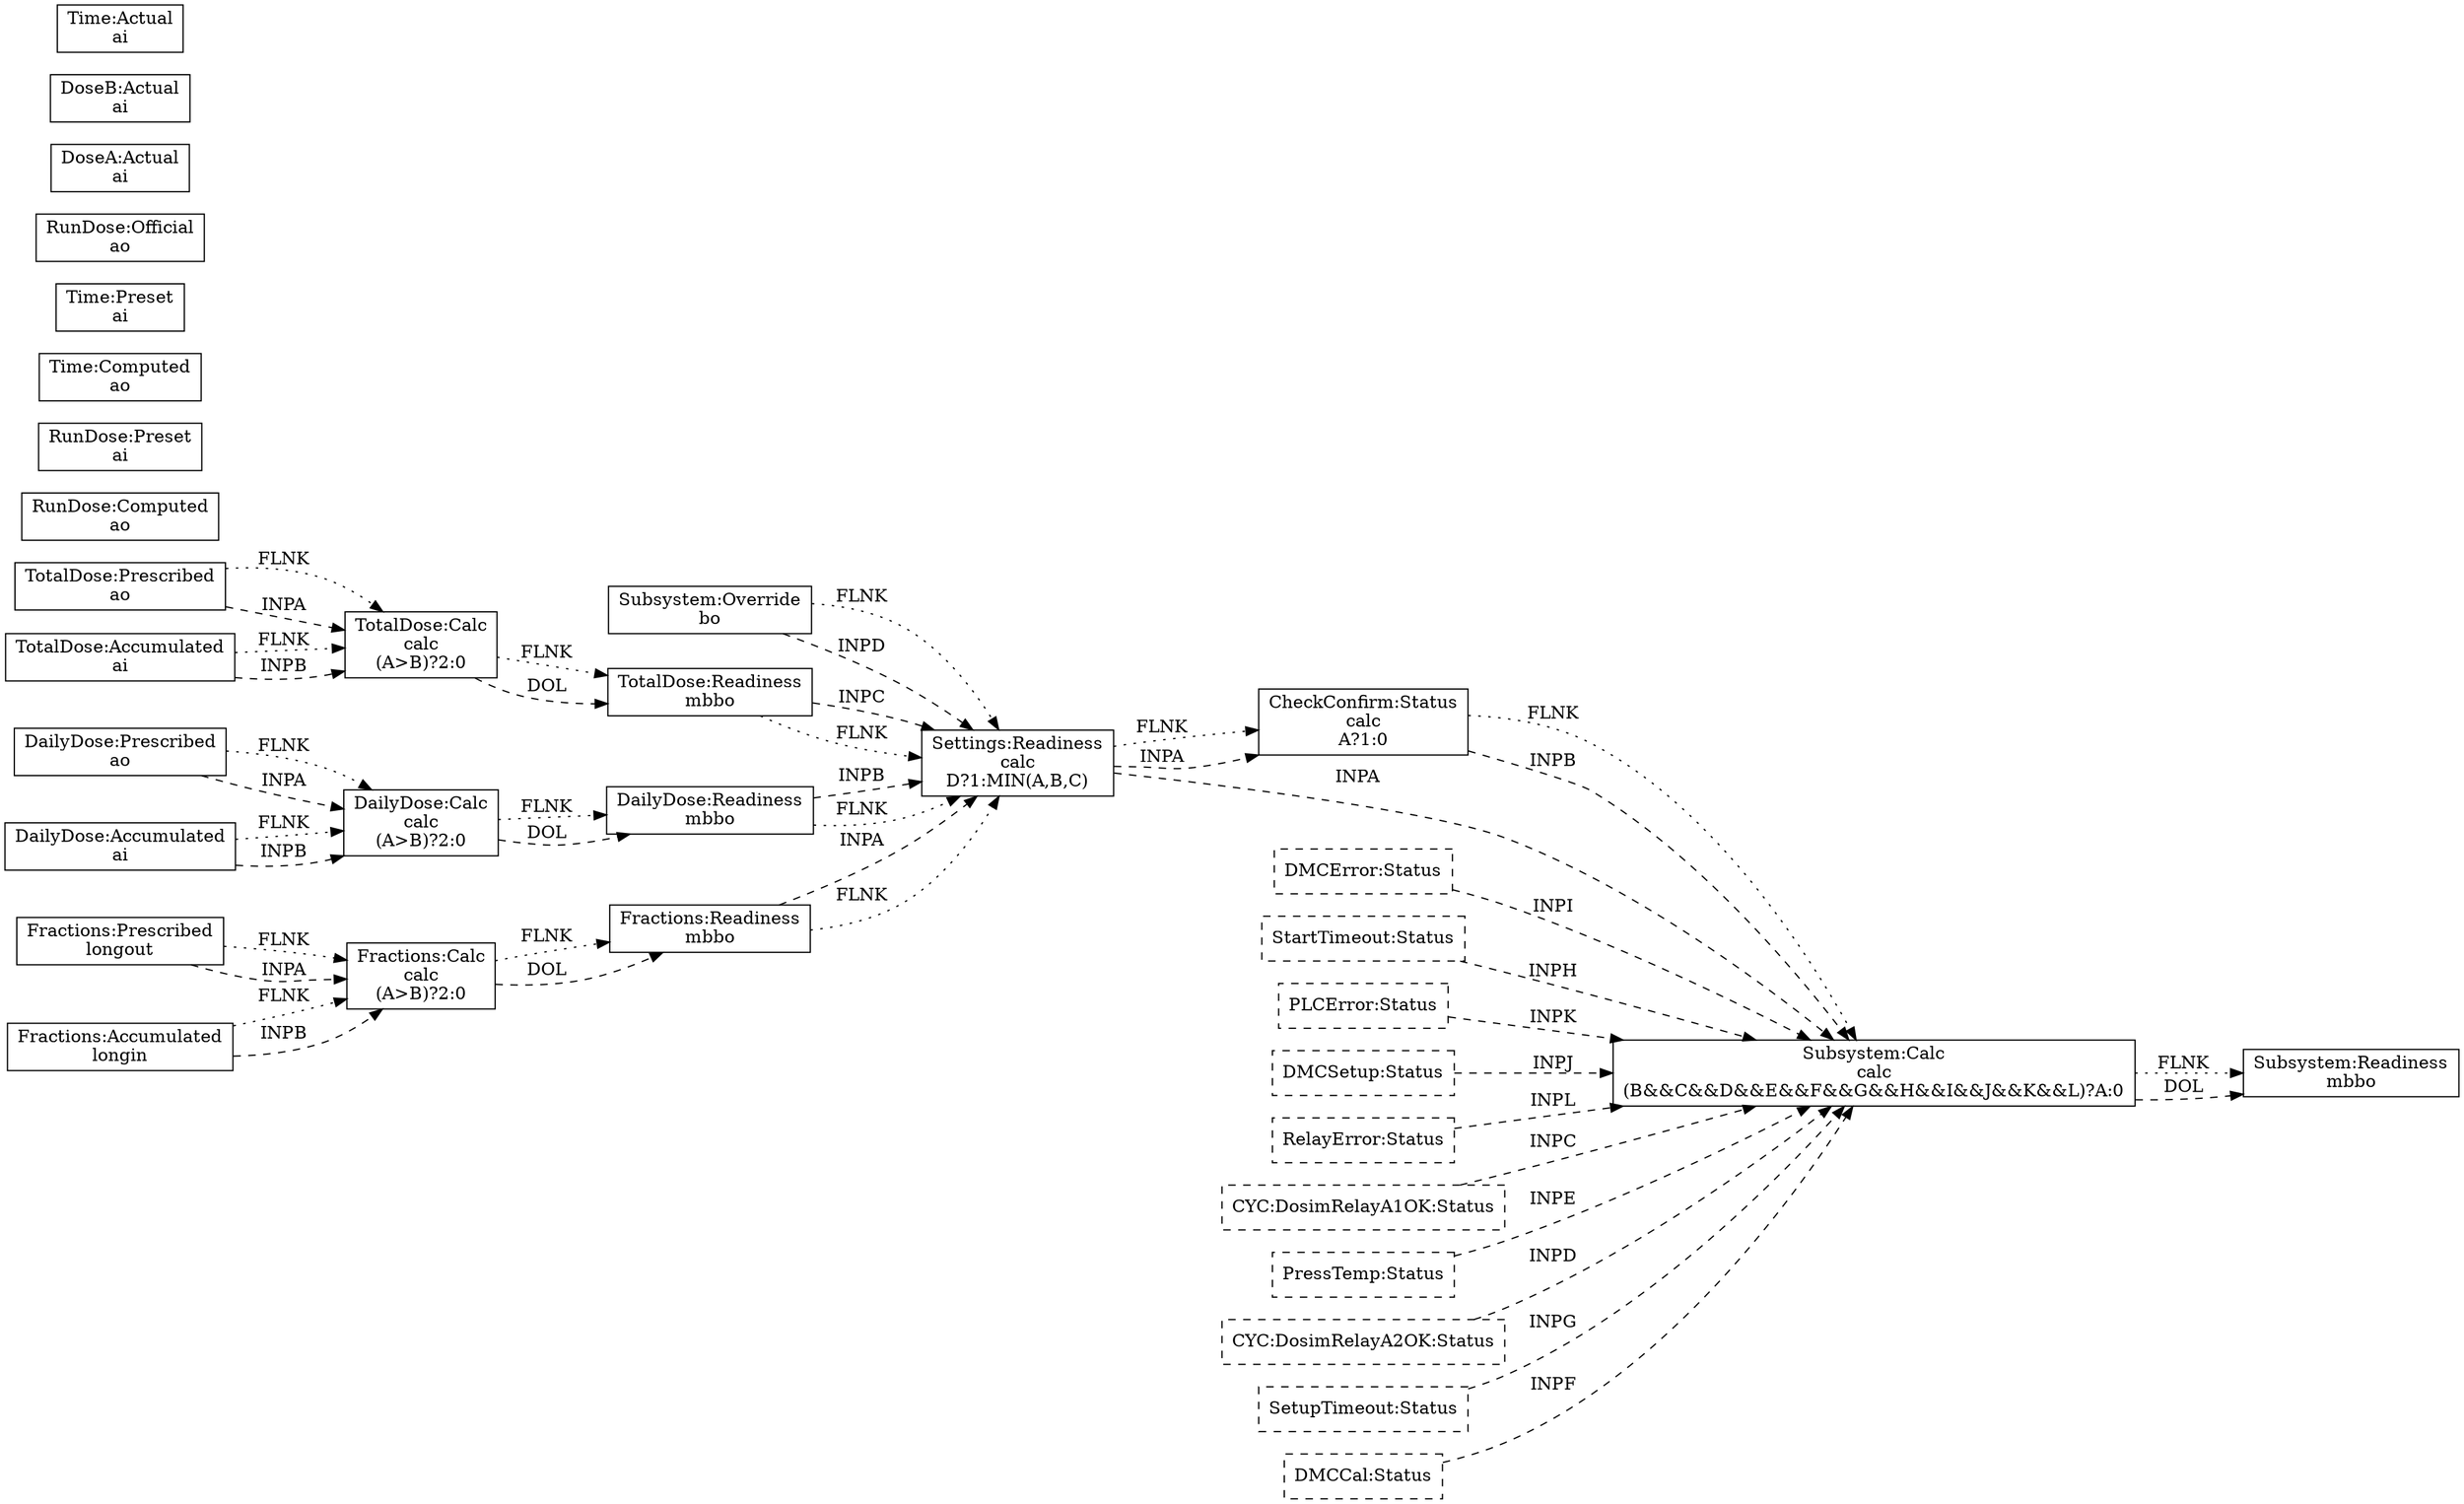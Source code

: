 digraph dosimetry_merged {
  rankdir=LR;

  "Subsystem:Override" [ shape=box, label="Subsystem:Override\nbo" ]
  "Subsystem:Override" -> "Settings:Readiness" [ label="FLNK  ", style="dotted" ]
  "Settings:Readiness" [ shape=box, label="Settings:Readiness\ncalc\nD?1:MIN(A,B,C)" ]
  "TotalDose:Readiness" -> "Settings:Readiness" [ label="INPC  ", style="dashed" ]
  "DailyDose:Readiness" -> "Settings:Readiness" [ label="INPB  ", style="dashed" ]
  "Subsystem:Override" -> "Settings:Readiness" [ label="INPD  ", style="dashed" ]
  "Fractions:Readiness" -> "Settings:Readiness" [ label="INPA  ", style="dashed" ]
  "Settings:Readiness" -> "CheckConfirm:Status" [ label="FLNK  ", style="dotted" ]
  "CheckConfirm:Status" [ shape=box, label="CheckConfirm:Status\ncalc\nA?1:0" ]
  "Settings:Readiness" -> "CheckConfirm:Status" [ label="INPA  ", style="dashed" ]
  "CheckConfirm:Status" -> "Subsystem:Calc" [ label="FLNK  ", style="dotted" ]
  "Subsystem:Calc" [ shape=box, label="Subsystem:Calc\ncalc\n(B&&C&&D&&E&&F&&G&&H&&I&&J&&K&&L)?A:0" ]
  "DMCError:Status" -> "Subsystem:Calc" [ label="INPI  ", style="dashed" ]
  "StartTimeout:Status" -> "Subsystem:Calc" [ label="INPH  ", style="dashed" ]
  "PLCError:Status" -> "Subsystem:Calc" [ label="INPK  ", style="dashed" ]
  "DMCSetup:Status" -> "Subsystem:Calc" [ label="INPJ  ", style="dashed" ]
  "RelayError:Status" -> "Subsystem:Calc" [ label="INPL  ", style="dashed" ]
  "CYC:DosimRelayA1OK:Status" -> "Subsystem:Calc" [ label="INPC  ", style="dashed" ]
  "CheckConfirm:Status" -> "Subsystem:Calc" [ label="INPB  ", style="dashed" ]
  "PressTemp:Status" -> "Subsystem:Calc" [ label="INPE  ", style="dashed" ]
  "CYC:DosimRelayA2OK:Status" -> "Subsystem:Calc" [ label="INPD  ", style="dashed" ]
  "SetupTimeout:Status" -> "Subsystem:Calc" [ label="INPG  ", style="dashed" ]
  "DMCCal:Status" -> "Subsystem:Calc" [ label="INPF  ", style="dashed" ]
  "Settings:Readiness" -> "Subsystem:Calc" [ label="INPA  ", style="dashed" ]
  "Subsystem:Calc" -> "Subsystem:Readiness" [ label="FLNK  ", style="dotted" ]
  "Subsystem:Readiness" [ shape=box, label="Subsystem:Readiness\nmbbo" ]
  "Subsystem:Calc" -> "Subsystem:Readiness" [ label="DOL  ", style="dashed" ]
  "Fractions:Prescribed" [ shape=box, label="Fractions:Prescribed\nlongout" ]
  "Fractions:Prescribed" -> "Fractions:Calc" [ label="FLNK  ", style="dotted" ]
  "Fractions:Accumulated" [ shape=box, label="Fractions:Accumulated\nlongin" ]
  "Fractions:Accumulated" -> "Fractions:Calc" [ label="FLNK  ", style="dotted" ]
  "Fractions:Calc" [ shape=box, label="Fractions:Calc\ncalc\n(A>B)?2:0" ]
  "Fractions:Accumulated" -> "Fractions:Calc" [ label="INPB  ", style="dashed" ]
  "Fractions:Prescribed" -> "Fractions:Calc" [ label="INPA  ", style="dashed" ]
  "Fractions:Calc" -> "Fractions:Readiness" [ label="FLNK  ", style="dotted" ]
  "Fractions:Readiness" [ shape=box, label="Fractions:Readiness\nmbbo" ]
  "Fractions:Calc" -> "Fractions:Readiness" [ label="DOL  ", style="dashed" ]
  "Fractions:Readiness" -> "Settings:Readiness" [ label="FLNK  ", style="dotted" ]
  "TotalDose:Prescribed" [ shape=box, label="TotalDose:Prescribed\nao" ]
  "TotalDose:Prescribed" -> "TotalDose:Calc" [ label="FLNK  ", style="dotted" ]
  "TotalDose:Accumulated" [ shape=box, label="TotalDose:Accumulated\nai" ]
  "TotalDose:Accumulated" -> "TotalDose:Calc" [ label="FLNK  ", style="dotted" ]
  "TotalDose:Calc" [ shape=box, label="TotalDose:Calc\ncalc\n(A>B)?2:0" ]
  "TotalDose:Accumulated" -> "TotalDose:Calc" [ label="INPB  ", style="dashed" ]
  "TotalDose:Prescribed" -> "TotalDose:Calc" [ label="INPA  ", style="dashed" ]
  "TotalDose:Calc" -> "TotalDose:Readiness" [ label="FLNK  ", style="dotted" ]
  "TotalDose:Readiness" [ shape=box, label="TotalDose:Readiness\nmbbo" ]
  "TotalDose:Calc" -> "TotalDose:Readiness" [ label="DOL  ", style="dashed" ]
  "TotalDose:Readiness" -> "Settings:Readiness" [ label="FLNK  ", style="dotted" ]
  "DailyDose:Prescribed" [ shape=box, label="DailyDose:Prescribed\nao" ]
  "DailyDose:Prescribed" -> "DailyDose:Calc" [ label="FLNK  ", style="dotted" ]
  "DailyDose:Accumulated" [ shape=box, label="DailyDose:Accumulated\nai" ]
  "DailyDose:Accumulated" -> "DailyDose:Calc" [ label="FLNK  ", style="dotted" ]
  "DailyDose:Calc" [ shape=box, label="DailyDose:Calc\ncalc\n(A>B)?2:0" ]
  "DailyDose:Accumulated" -> "DailyDose:Calc" [ label="INPB  ", style="dashed" ]
  "DailyDose:Prescribed" -> "DailyDose:Calc" [ label="INPA  ", style="dashed" ]
  "DailyDose:Calc" -> "DailyDose:Readiness" [ label="FLNK  ", style="dotted" ]
  "DailyDose:Readiness" [ shape=box, label="DailyDose:Readiness\nmbbo" ]
  "DailyDose:Calc" -> "DailyDose:Readiness" [ label="DOL  ", style="dashed" ]
  "DailyDose:Readiness" -> "Settings:Readiness" [ label="FLNK  ", style="dotted" ]
  "RunDose:Computed" [ shape=box, label="RunDose:Computed\nao" ]
  "RunDose:Preset" [ shape=box, label="RunDose:Preset\nai" ]
  "Time:Computed" [ shape=box, label="Time:Computed\nao" ]
  "Time:Preset" [ shape=box, label="Time:Preset\nai" ]
  "RunDose:Official" [ shape=box, label="RunDose:Official\nao" ]
  "DoseA:Actual" [ shape=box, label="DoseA:Actual\nai" ]
  "DoseB:Actual" [ shape=box, label="DoseB:Actual\nai" ]
  "Time:Actual" [ shape=box, label="Time:Actual\nai" ]
  "RelayError:Status" [ shape=box, style=dashed ]
  "CYC:DosimRelayA1OK:Status" [ shape=box, style=dashed ]
  "CYC:DosimRelayA2OK:Status" [ shape=box, style=dashed ]
  "DMCCal:Status" [ shape=box, style=dashed ]
  "PressTemp:Status" [ shape=box, style=dashed ]
  "SetupTimeout:Status" [ shape=box, style=dashed ]
  "StartTimeout:Status" [ shape=box, style=dashed ]
  "DMCSetup:Status" [ shape=box, style=dashed ]
  "PLCError:Status" [ shape=box, style=dashed ]
  "DMCError:Status" [ shape=box, style=dashed ]

}
